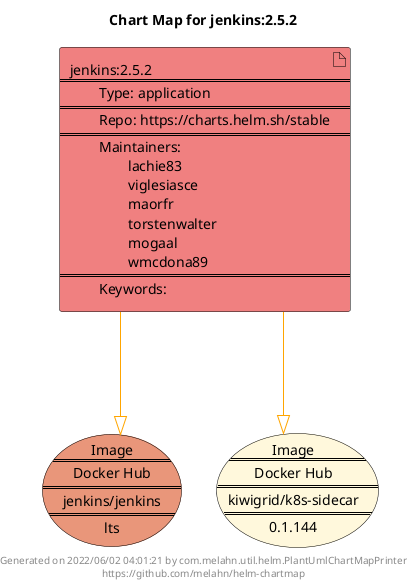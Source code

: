 @startuml
skinparam linetype ortho
skinparam backgroundColor white
skinparam usecaseBorderColor black
skinparam usecaseArrowColor LightSlateGray
skinparam artifactBorderColor black
skinparam artifactArrowColor LightSlateGray

title Chart Map for jenkins:2.5.2

'There is one referenced Helm Chart
artifact "jenkins:2.5.2\n====\n\tType: application\n====\n\tRepo: https://charts.helm.sh/stable\n====\n\tMaintainers: \n\t\tlachie83\n\t\tviglesiasce\n\t\tmaorfr\n\t\ttorstenwalter\n\t\tmogaal\n\t\twmcdona89\n====\n\tKeywords: " as jenkins_2_5_2 #LightCoral

'There are 2 referenced Docker Images
usecase "Image\n====\nDocker Hub\n====\njenkins/jenkins\n====\nlts" as jenkins_jenkins_lts #DarkSalmon
usecase "Image\n====\nDocker Hub\n====\nkiwigrid/k8s-sidecar\n====\n0.1.144" as kiwigrid_k8s_sidecar_0_1_144 #Cornsilk

'Chart Dependencies
jenkins_2_5_2--[#orange]-|>jenkins_jenkins_lts
jenkins_2_5_2--[#orange]-|>kiwigrid_k8s_sidecar_0_1_144

center footer Generated on 2022/06/02 04:01:21 by com.melahn.util.helm.PlantUmlChartMapPrinter\nhttps://github.com/melahn/helm-chartmap
@enduml
